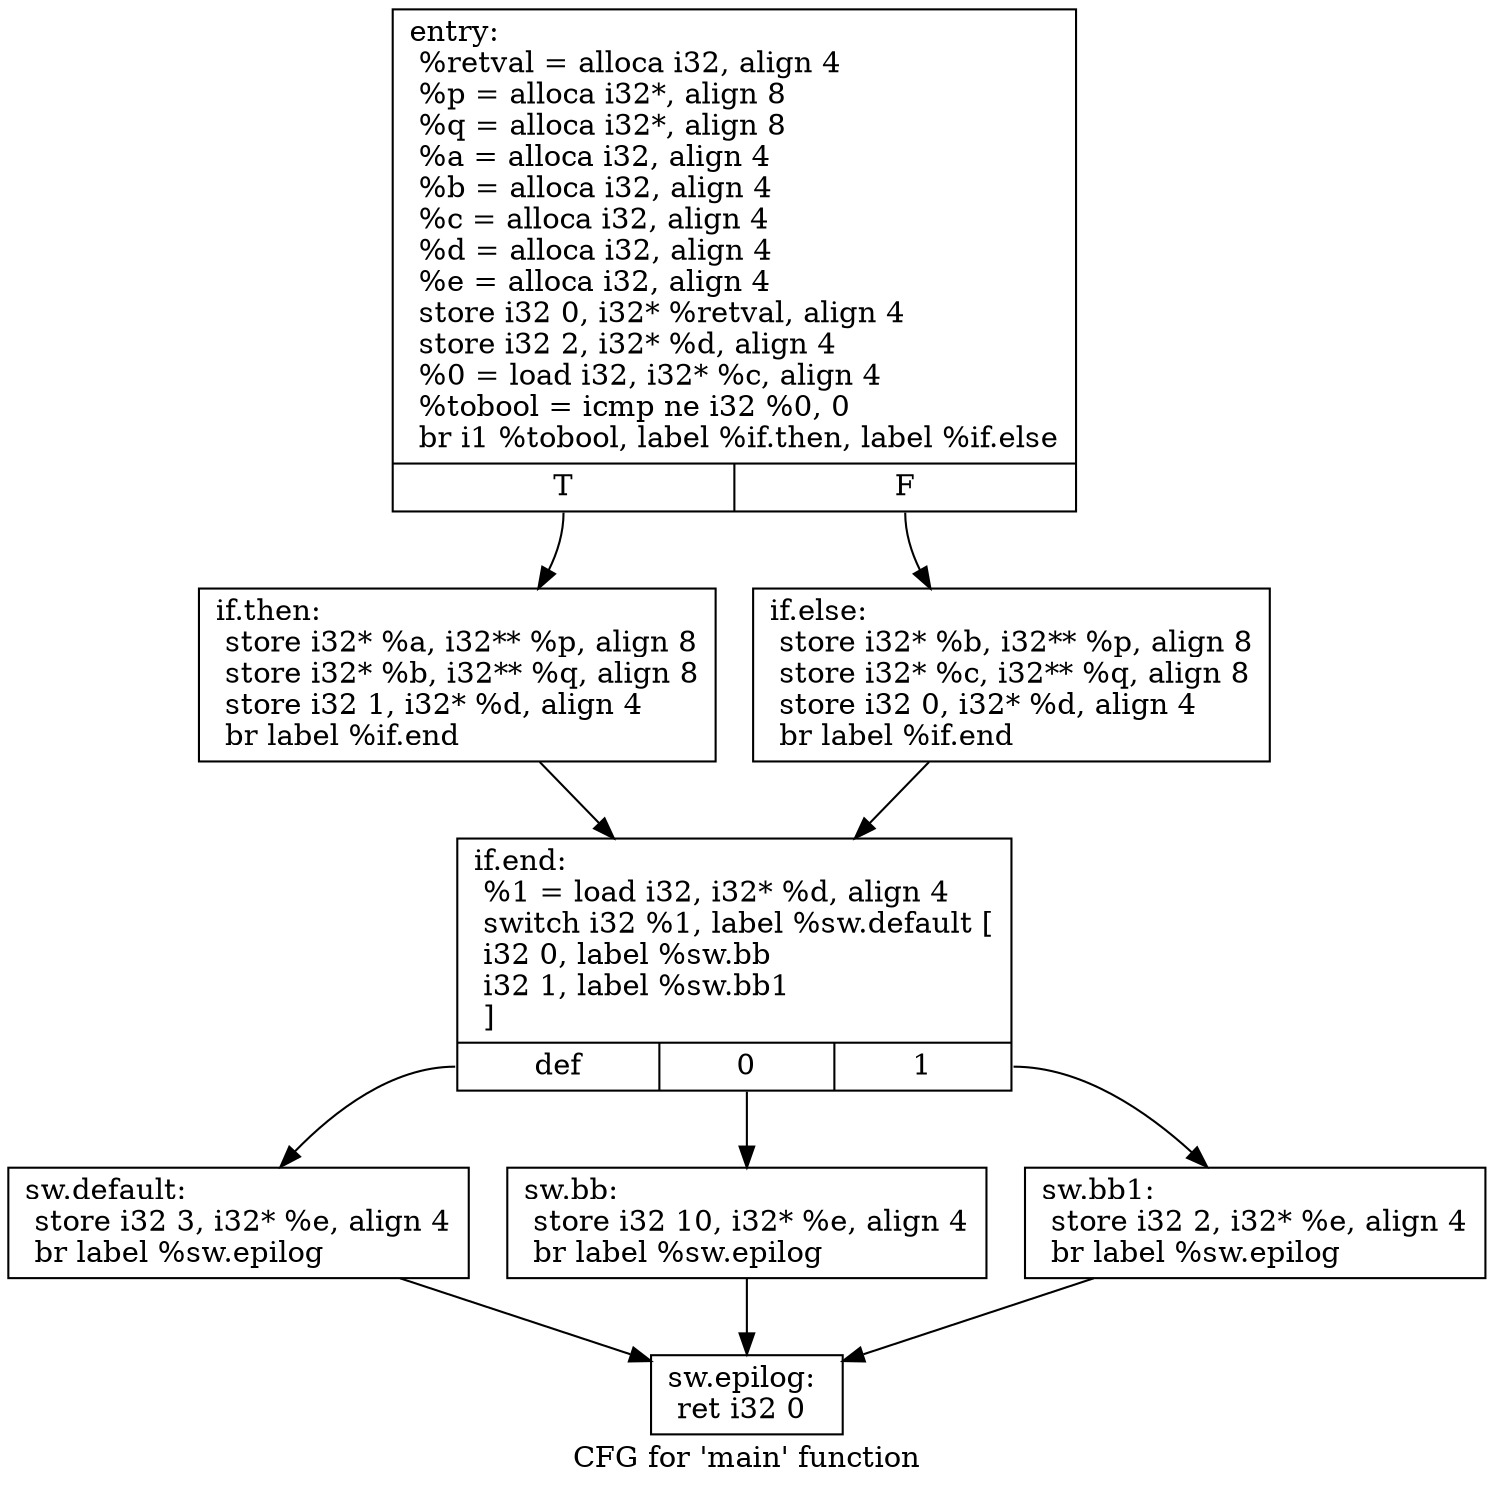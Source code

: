 digraph "CFG for 'main' function" {
	label="CFG for 'main' function";

	Node0x2520640 [shape=record,label="{entry:\l  %retval = alloca i32, align 4\l  %p = alloca i32*, align 8\l  %q = alloca i32*, align 8\l  %a = alloca i32, align 4\l  %b = alloca i32, align 4\l  %c = alloca i32, align 4\l  %d = alloca i32, align 4\l  %e = alloca i32, align 4\l  store i32 0, i32* %retval, align 4\l  store i32 2, i32* %d, align 4\l  %0 = load i32, i32* %c, align 4\l  %tobool = icmp ne i32 %0, 0\l  br i1 %tobool, label %if.then, label %if.else\l|{<s0>T|<s1>F}}"];
	Node0x2520640:s0 -> Node0x2520690;
	Node0x2520640:s1 -> Node0x25206e0;
	Node0x2520690 [shape=record,label="{if.then:                                          \l  store i32* %a, i32** %p, align 8\l  store i32* %b, i32** %q, align 8\l  store i32 1, i32* %d, align 4\l  br label %if.end\l}"];
	Node0x2520690 -> Node0x2520730;
	Node0x25206e0 [shape=record,label="{if.else:                                          \l  store i32* %b, i32** %p, align 8\l  store i32* %c, i32** %q, align 8\l  store i32 0, i32* %d, align 4\l  br label %if.end\l}"];
	Node0x25206e0 -> Node0x2520730;
	Node0x2520730 [shape=record,label="{if.end:                                           \l  %1 = load i32, i32* %d, align 4\l  switch i32 %1, label %sw.default [\l    i32 0, label %sw.bb\l    i32 1, label %sw.bb1\l  ]\l|{<s0>def|<s1>0|<s2>1}}"];
	Node0x2520730:s0 -> Node0x2520820;
	Node0x2520730:s1 -> Node0x2520780;
	Node0x2520730:s2 -> Node0x25207d0;
	Node0x2520780 [shape=record,label="{sw.bb:                                            \l  store i32 10, i32* %e, align 4\l  br label %sw.epilog\l}"];
	Node0x2520780 -> Node0x2520870;
	Node0x25207d0 [shape=record,label="{sw.bb1:                                           \l  store i32 2, i32* %e, align 4\l  br label %sw.epilog\l}"];
	Node0x25207d0 -> Node0x2520870;
	Node0x2520820 [shape=record,label="{sw.default:                                       \l  store i32 3, i32* %e, align 4\l  br label %sw.epilog\l}"];
	Node0x2520820 -> Node0x2520870;
	Node0x2520870 [shape=record,label="{sw.epilog:                                        \l  ret i32 0\l}"];
}

